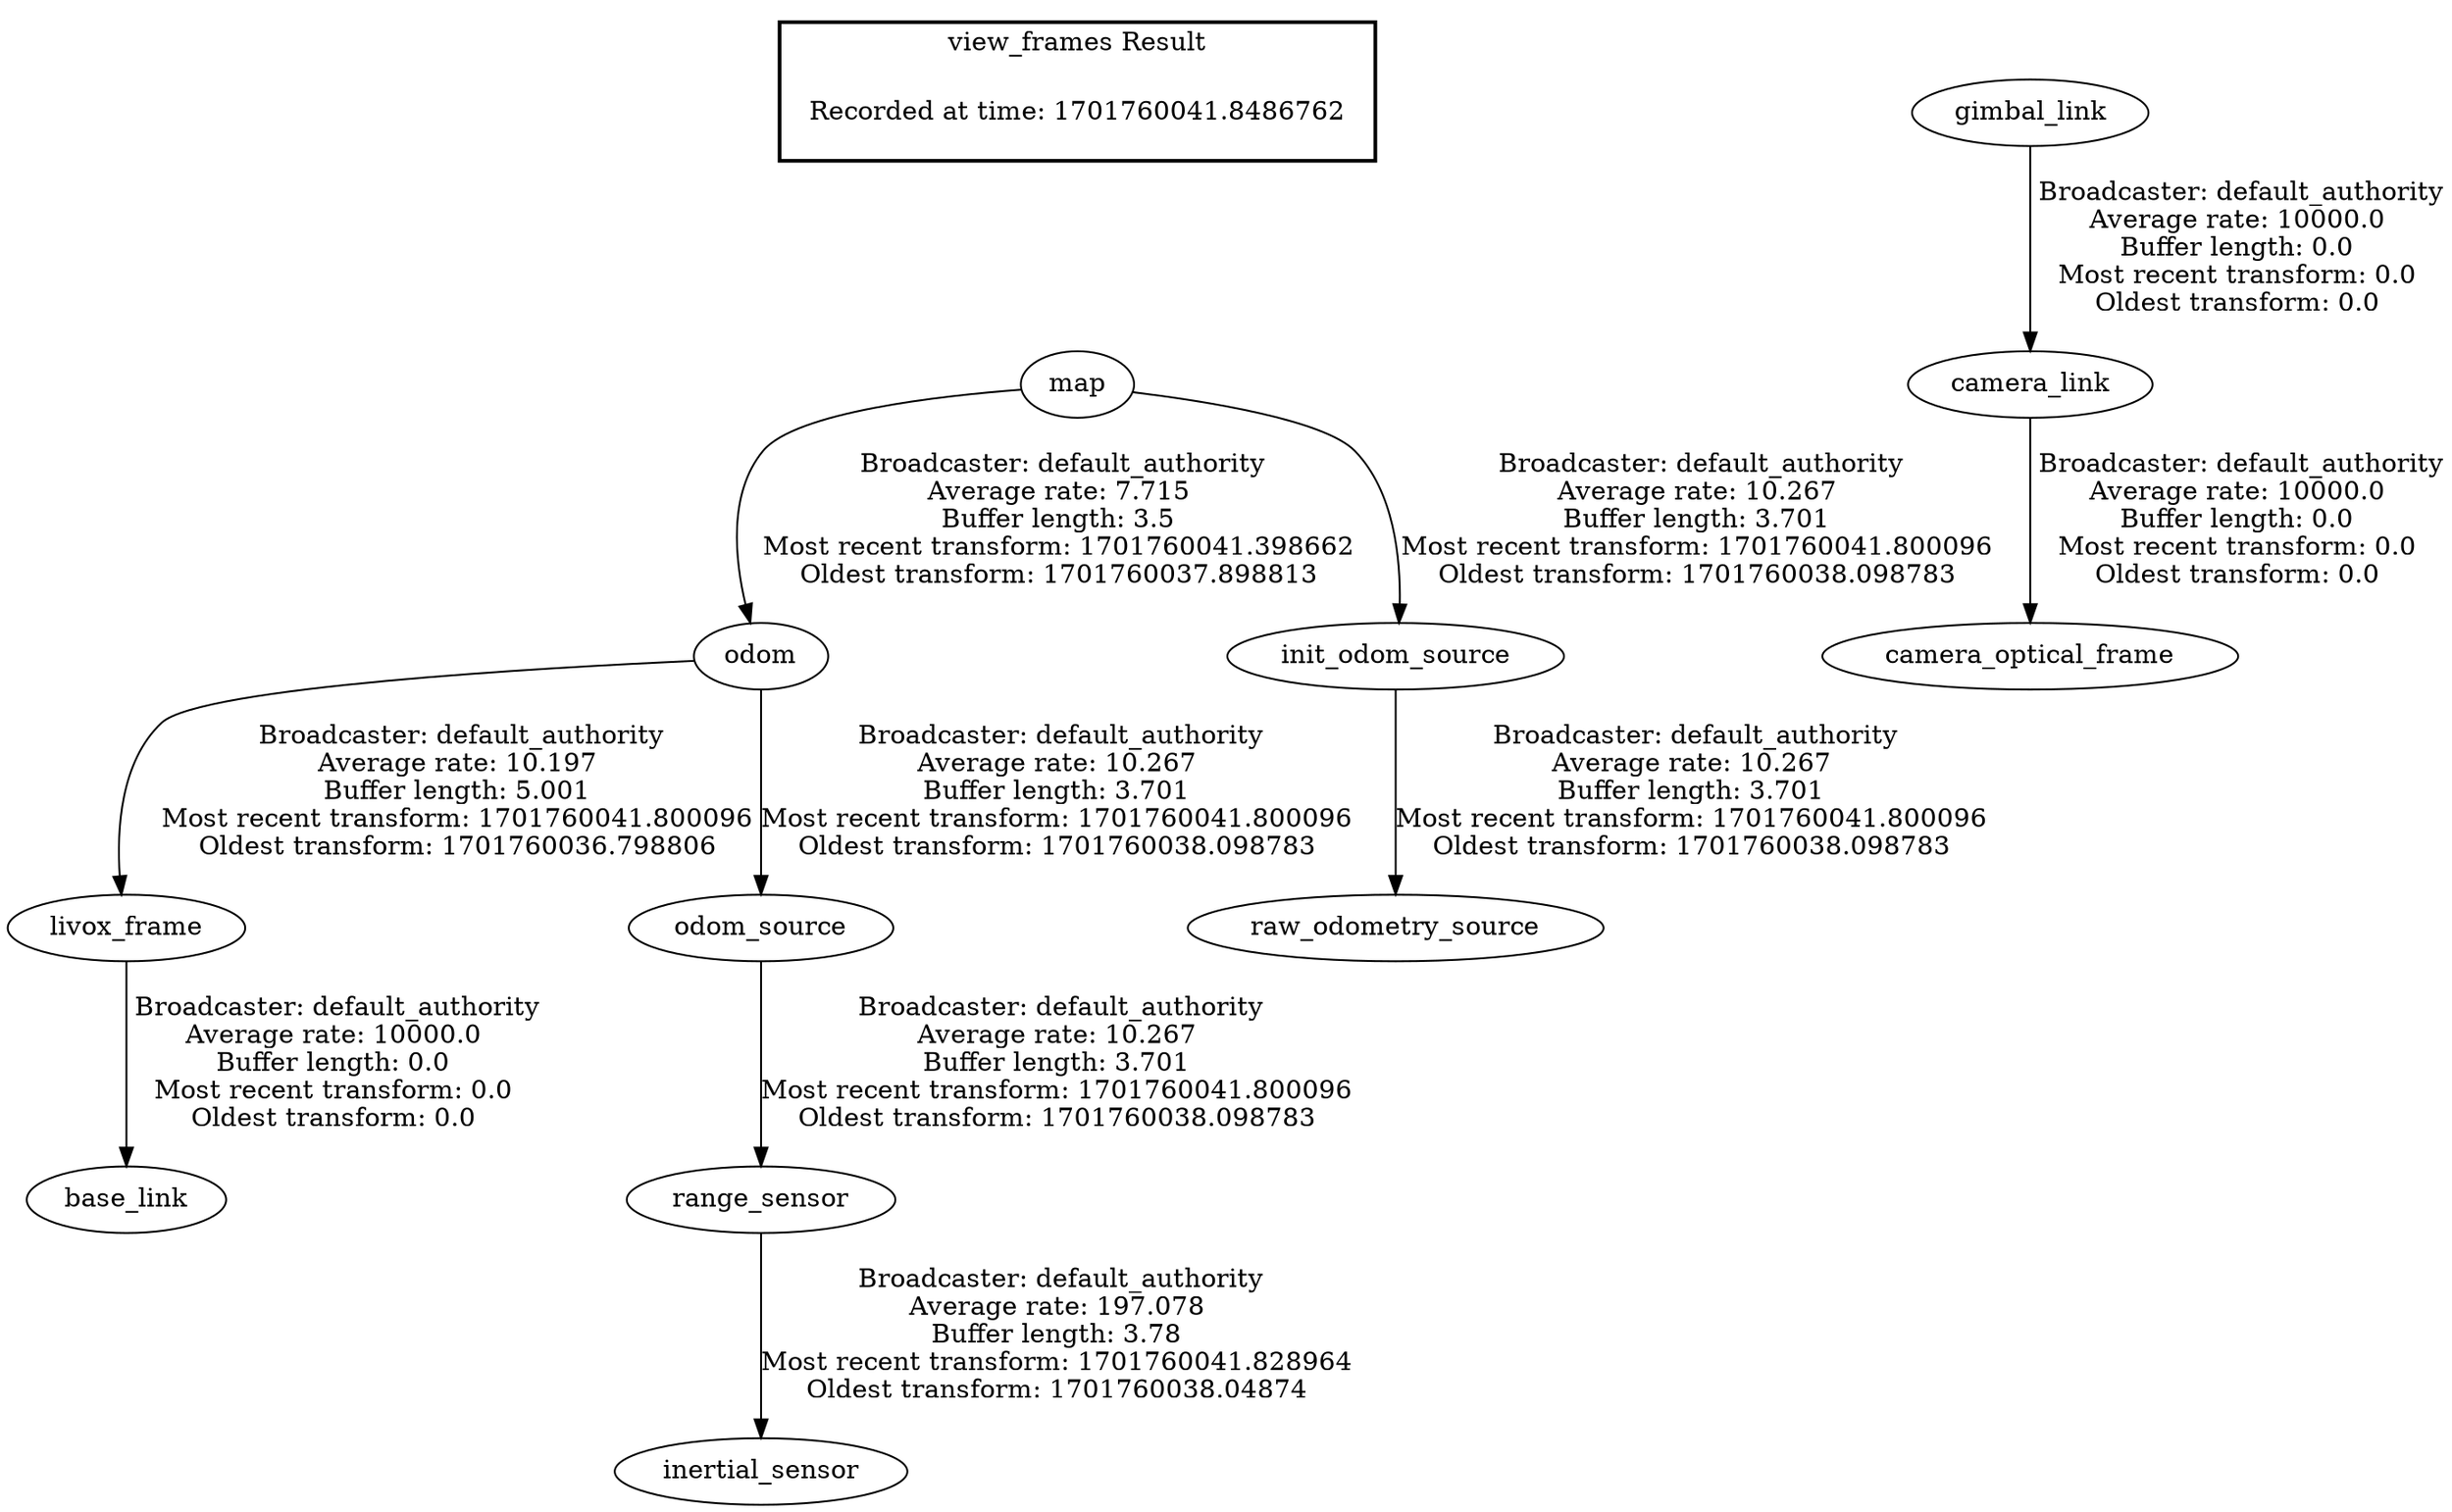 digraph G {
"livox_frame" -> "base_link"[label=" Broadcaster: default_authority\nAverage rate: 10000.0\nBuffer length: 0.0\nMost recent transform: 0.0\nOldest transform: 0.0\n"];
"odom" -> "livox_frame"[label=" Broadcaster: default_authority\nAverage rate: 10.197\nBuffer length: 5.001\nMost recent transform: 1701760041.800096\nOldest transform: 1701760036.798806\n"];
"gimbal_link" -> "camera_link"[label=" Broadcaster: default_authority\nAverage rate: 10000.0\nBuffer length: 0.0\nMost recent transform: 0.0\nOldest transform: 0.0\n"];
"camera_link" -> "camera_optical_frame"[label=" Broadcaster: default_authority\nAverage rate: 10000.0\nBuffer length: 0.0\nMost recent transform: 0.0\nOldest transform: 0.0\n"];
"map" -> "odom"[label=" Broadcaster: default_authority\nAverage rate: 7.715\nBuffer length: 3.5\nMost recent transform: 1701760041.398662\nOldest transform: 1701760037.898813\n"];
"range_sensor" -> "inertial_sensor"[label=" Broadcaster: default_authority\nAverage rate: 197.078\nBuffer length: 3.78\nMost recent transform: 1701760041.828964\nOldest transform: 1701760038.04874\n"];
"odom_source" -> "range_sensor"[label=" Broadcaster: default_authority\nAverage rate: 10.267\nBuffer length: 3.701\nMost recent transform: 1701760041.800096\nOldest transform: 1701760038.098783\n"];
"odom" -> "odom_source"[label=" Broadcaster: default_authority\nAverage rate: 10.267\nBuffer length: 3.701\nMost recent transform: 1701760041.800096\nOldest transform: 1701760038.098783\n"];
"map" -> "init_odom_source"[label=" Broadcaster: default_authority\nAverage rate: 10.267\nBuffer length: 3.701\nMost recent transform: 1701760041.800096\nOldest transform: 1701760038.098783\n"];
"init_odom_source" -> "raw_odometry_source"[label=" Broadcaster: default_authority\nAverage rate: 10.267\nBuffer length: 3.701\nMost recent transform: 1701760041.800096\nOldest transform: 1701760038.098783\n"];
edge [style=invis];
 subgraph cluster_legend { style=bold; color=black; label ="view_frames Result";
"Recorded at time: 1701760041.8486762"[ shape=plaintext ] ;
}->"map";
}